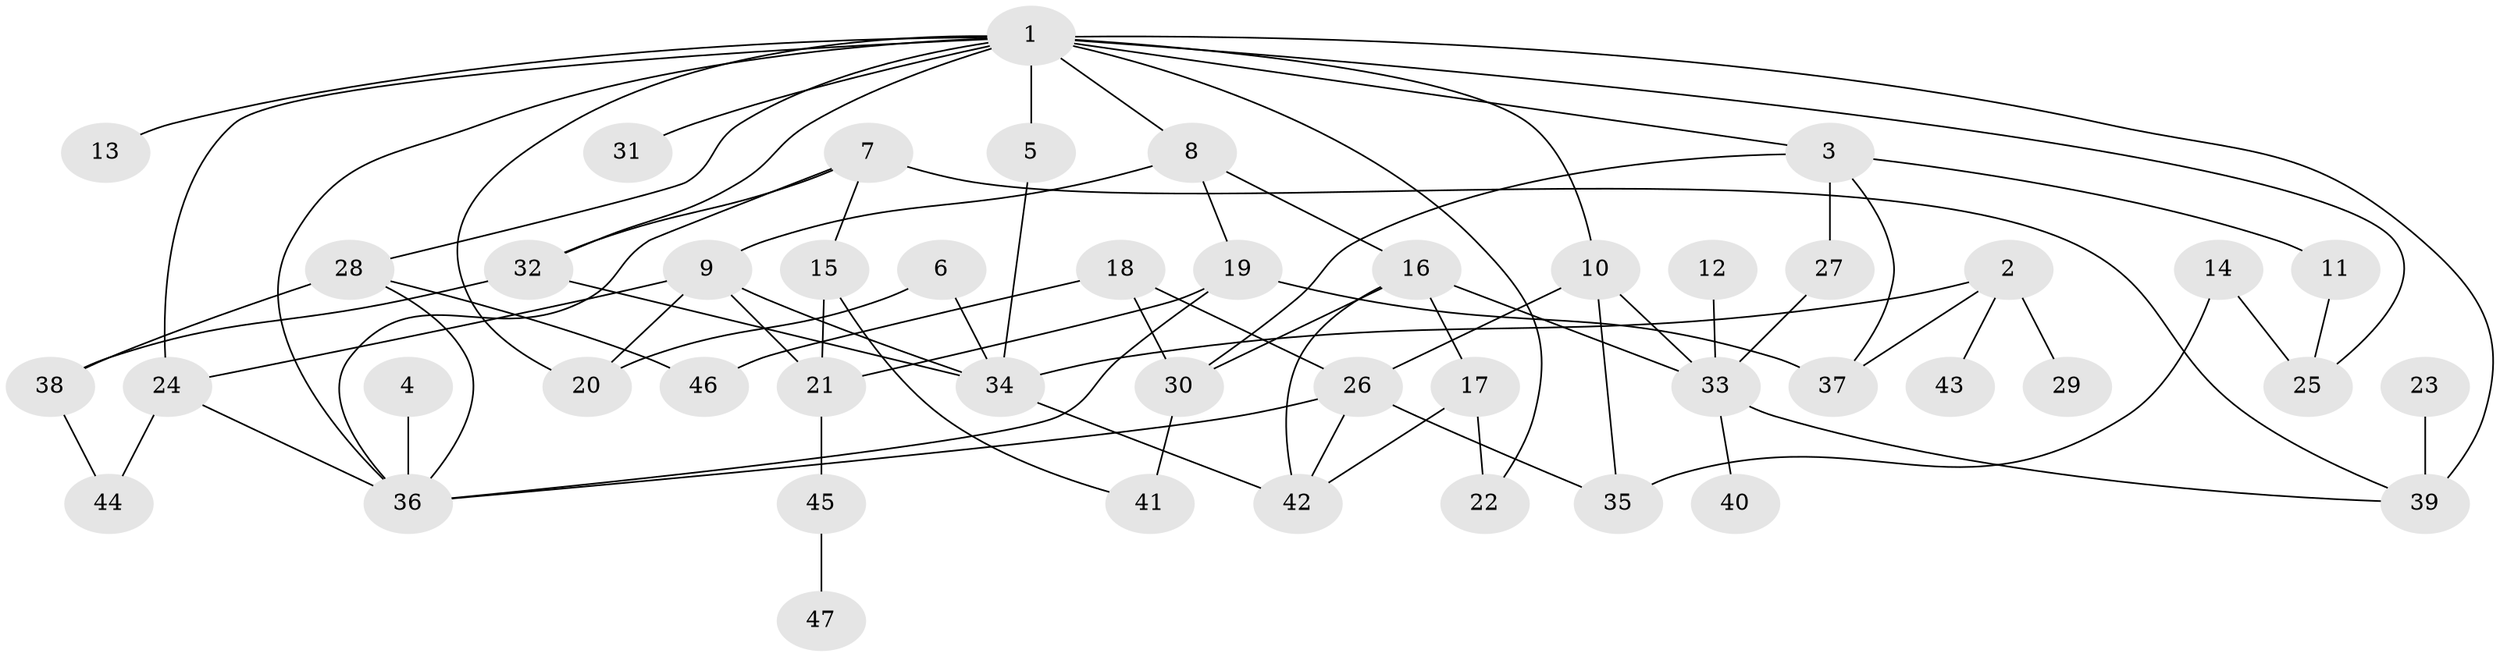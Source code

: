 // original degree distribution, {6: 0.010752688172043012, 9: 0.010752688172043012, 4: 0.1827956989247312, 5: 0.08602150537634409, 7: 0.010752688172043012, 1: 0.21505376344086022, 2: 0.3548387096774194, 3: 0.12903225806451613}
// Generated by graph-tools (version 1.1) at 2025/25/03/09/25 03:25:27]
// undirected, 47 vertices, 77 edges
graph export_dot {
graph [start="1"]
  node [color=gray90,style=filled];
  1;
  2;
  3;
  4;
  5;
  6;
  7;
  8;
  9;
  10;
  11;
  12;
  13;
  14;
  15;
  16;
  17;
  18;
  19;
  20;
  21;
  22;
  23;
  24;
  25;
  26;
  27;
  28;
  29;
  30;
  31;
  32;
  33;
  34;
  35;
  36;
  37;
  38;
  39;
  40;
  41;
  42;
  43;
  44;
  45;
  46;
  47;
  1 -- 3 [weight=1.0];
  1 -- 5 [weight=1.0];
  1 -- 8 [weight=1.0];
  1 -- 10 [weight=2.0];
  1 -- 13 [weight=1.0];
  1 -- 20 [weight=1.0];
  1 -- 22 [weight=1.0];
  1 -- 24 [weight=1.0];
  1 -- 25 [weight=1.0];
  1 -- 28 [weight=1.0];
  1 -- 31 [weight=2.0];
  1 -- 32 [weight=1.0];
  1 -- 36 [weight=1.0];
  1 -- 39 [weight=2.0];
  2 -- 29 [weight=1.0];
  2 -- 34 [weight=1.0];
  2 -- 37 [weight=1.0];
  2 -- 43 [weight=1.0];
  3 -- 11 [weight=1.0];
  3 -- 27 [weight=1.0];
  3 -- 30 [weight=1.0];
  3 -- 37 [weight=1.0];
  4 -- 36 [weight=1.0];
  5 -- 34 [weight=1.0];
  6 -- 20 [weight=1.0];
  6 -- 34 [weight=1.0];
  7 -- 15 [weight=1.0];
  7 -- 32 [weight=1.0];
  7 -- 36 [weight=1.0];
  7 -- 39 [weight=1.0];
  8 -- 9 [weight=1.0];
  8 -- 16 [weight=1.0];
  8 -- 19 [weight=1.0];
  9 -- 20 [weight=1.0];
  9 -- 21 [weight=1.0];
  9 -- 24 [weight=1.0];
  9 -- 34 [weight=1.0];
  10 -- 26 [weight=1.0];
  10 -- 33 [weight=1.0];
  10 -- 35 [weight=1.0];
  11 -- 25 [weight=1.0];
  12 -- 33 [weight=1.0];
  14 -- 25 [weight=1.0];
  14 -- 35 [weight=1.0];
  15 -- 21 [weight=1.0];
  15 -- 41 [weight=1.0];
  16 -- 17 [weight=1.0];
  16 -- 30 [weight=1.0];
  16 -- 33 [weight=1.0];
  16 -- 42 [weight=1.0];
  17 -- 22 [weight=1.0];
  17 -- 42 [weight=1.0];
  18 -- 26 [weight=1.0];
  18 -- 30 [weight=1.0];
  18 -- 46 [weight=1.0];
  19 -- 21 [weight=1.0];
  19 -- 36 [weight=1.0];
  19 -- 37 [weight=1.0];
  21 -- 45 [weight=1.0];
  23 -- 39 [weight=1.0];
  24 -- 36 [weight=1.0];
  24 -- 44 [weight=1.0];
  26 -- 35 [weight=1.0];
  26 -- 36 [weight=1.0];
  26 -- 42 [weight=1.0];
  27 -- 33 [weight=1.0];
  28 -- 36 [weight=1.0];
  28 -- 38 [weight=1.0];
  28 -- 46 [weight=1.0];
  30 -- 41 [weight=1.0];
  32 -- 34 [weight=1.0];
  32 -- 38 [weight=1.0];
  33 -- 39 [weight=1.0];
  33 -- 40 [weight=1.0];
  34 -- 42 [weight=1.0];
  38 -- 44 [weight=1.0];
  45 -- 47 [weight=1.0];
}
